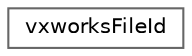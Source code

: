 digraph "Gráfico de Hierarquia de Classes"
{
 // LATEX_PDF_SIZE
  bgcolor="transparent";
  edge [fontname=Helvetica,fontsize=10,labelfontname=Helvetica,labelfontsize=10];
  node [fontname=Helvetica,fontsize=10,shape=box,height=0.2,width=0.4];
  rankdir="LR";
  Node0 [id="Node000000",label="vxworksFileId",height=0.2,width=0.4,color="grey40", fillcolor="white", style="filled",URL="$structvxworksFileId.html",tooltip=" "];
}
